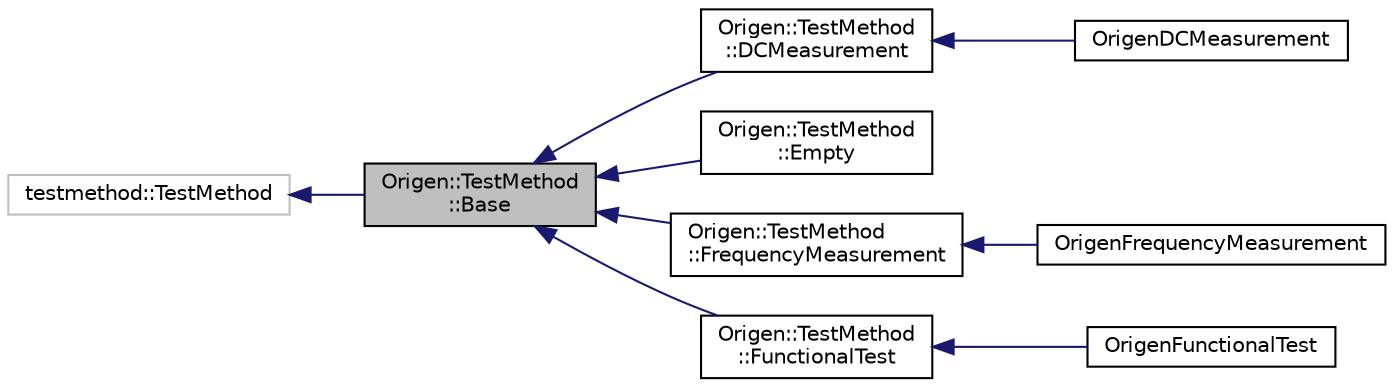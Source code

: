 digraph "Origen::TestMethod::Base"
{
  edge [fontname="Helvetica",fontsize="10",labelfontname="Helvetica",labelfontsize="10"];
  node [fontname="Helvetica",fontsize="10",shape=record];
  rankdir="LR";
  Node1 [label="Origen::TestMethod\l::Base",height=0.2,width=0.4,color="black", fillcolor="grey75", style="filled" fontcolor="black"];
  Node2 -> Node1 [dir="back",color="midnightblue",fontsize="10",style="solid",fontname="Helvetica"];
  Node2 [label="testmethod::TestMethod",height=0.2,width=0.4,color="grey75", fillcolor="white", style="filled"];
  Node1 -> Node3 [dir="back",color="midnightblue",fontsize="10",style="solid",fontname="Helvetica"];
  Node3 [label="Origen::TestMethod\l::DCMeasurement",height=0.2,width=0.4,color="black", fillcolor="white", style="filled",URL="$class_origen_1_1_test_method_1_1_d_c_measurement.html"];
  Node3 -> Node4 [dir="back",color="midnightblue",fontsize="10",style="solid",fontname="Helvetica"];
  Node4 [label="OrigenDCMeasurement",height=0.2,width=0.4,color="black", fillcolor="white", style="filled",URL="$class_origen_d_c_measurement.html"];
  Node1 -> Node5 [dir="back",color="midnightblue",fontsize="10",style="solid",fontname="Helvetica"];
  Node5 [label="Origen::TestMethod\l::Empty",height=0.2,width=0.4,color="black", fillcolor="white", style="filled",URL="$class_origen_1_1_test_method_1_1_empty.html"];
  Node1 -> Node6 [dir="back",color="midnightblue",fontsize="10",style="solid",fontname="Helvetica"];
  Node6 [label="Origen::TestMethod\l::FrequencyMeasurement",height=0.2,width=0.4,color="black", fillcolor="white", style="filled",URL="$class_origen_1_1_test_method_1_1_frequency_measurement.html"];
  Node6 -> Node7 [dir="back",color="midnightblue",fontsize="10",style="solid",fontname="Helvetica"];
  Node7 [label="OrigenFrequencyMeasurement",height=0.2,width=0.4,color="black", fillcolor="white", style="filled",URL="$class_origen_frequency_measurement.html"];
  Node1 -> Node8 [dir="back",color="midnightblue",fontsize="10",style="solid",fontname="Helvetica"];
  Node8 [label="Origen::TestMethod\l::FunctionalTest",height=0.2,width=0.4,color="black", fillcolor="white", style="filled",URL="$class_origen_1_1_test_method_1_1_functional_test.html"];
  Node8 -> Node9 [dir="back",color="midnightblue",fontsize="10",style="solid",fontname="Helvetica"];
  Node9 [label="OrigenFunctionalTest",height=0.2,width=0.4,color="black", fillcolor="white", style="filled",URL="$class_origen_functional_test.html"];
}
